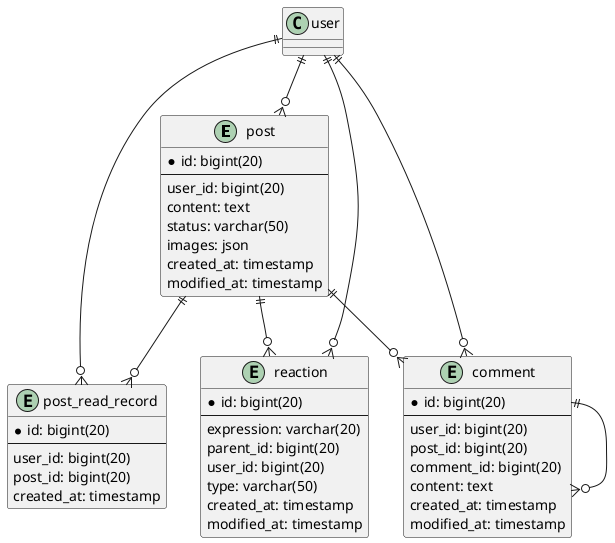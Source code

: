 @startuml

entity post {
  *id: bigint(20)
  ---
  user_id: bigint(20)
  content: text
  status: varchar(50)
  images: json
  created_at: timestamp
  modified_at: timestamp
}

entity post_read_record {
  *id: bigint(20)
  ---
  user_id: bigint(20)
  post_id: bigint(20)
  created_at: timestamp
}

entity reaction {
  *id: bigint(20)
  ---
  expression: varchar(20)
  parent_id: bigint(20)
  user_id: bigint(20)
  type: varchar(50)
  created_at: timestamp
  modified_at: timestamp
}

entity comment {
  *id: bigint(20)
  ---
  user_id: bigint(20)
  post_id: bigint(20)
  comment_id: bigint(20)
  content: text
  created_at: timestamp
  modified_at: timestamp
}

user ||--o{ post
user ||--o{ reaction
user ||--o{ comment
post ||--o{ comment
post ||--o{ reaction
user ||--o{ post_read_record
post ||--o{ post_read_record
comment ||--o{ comment

@enduml
